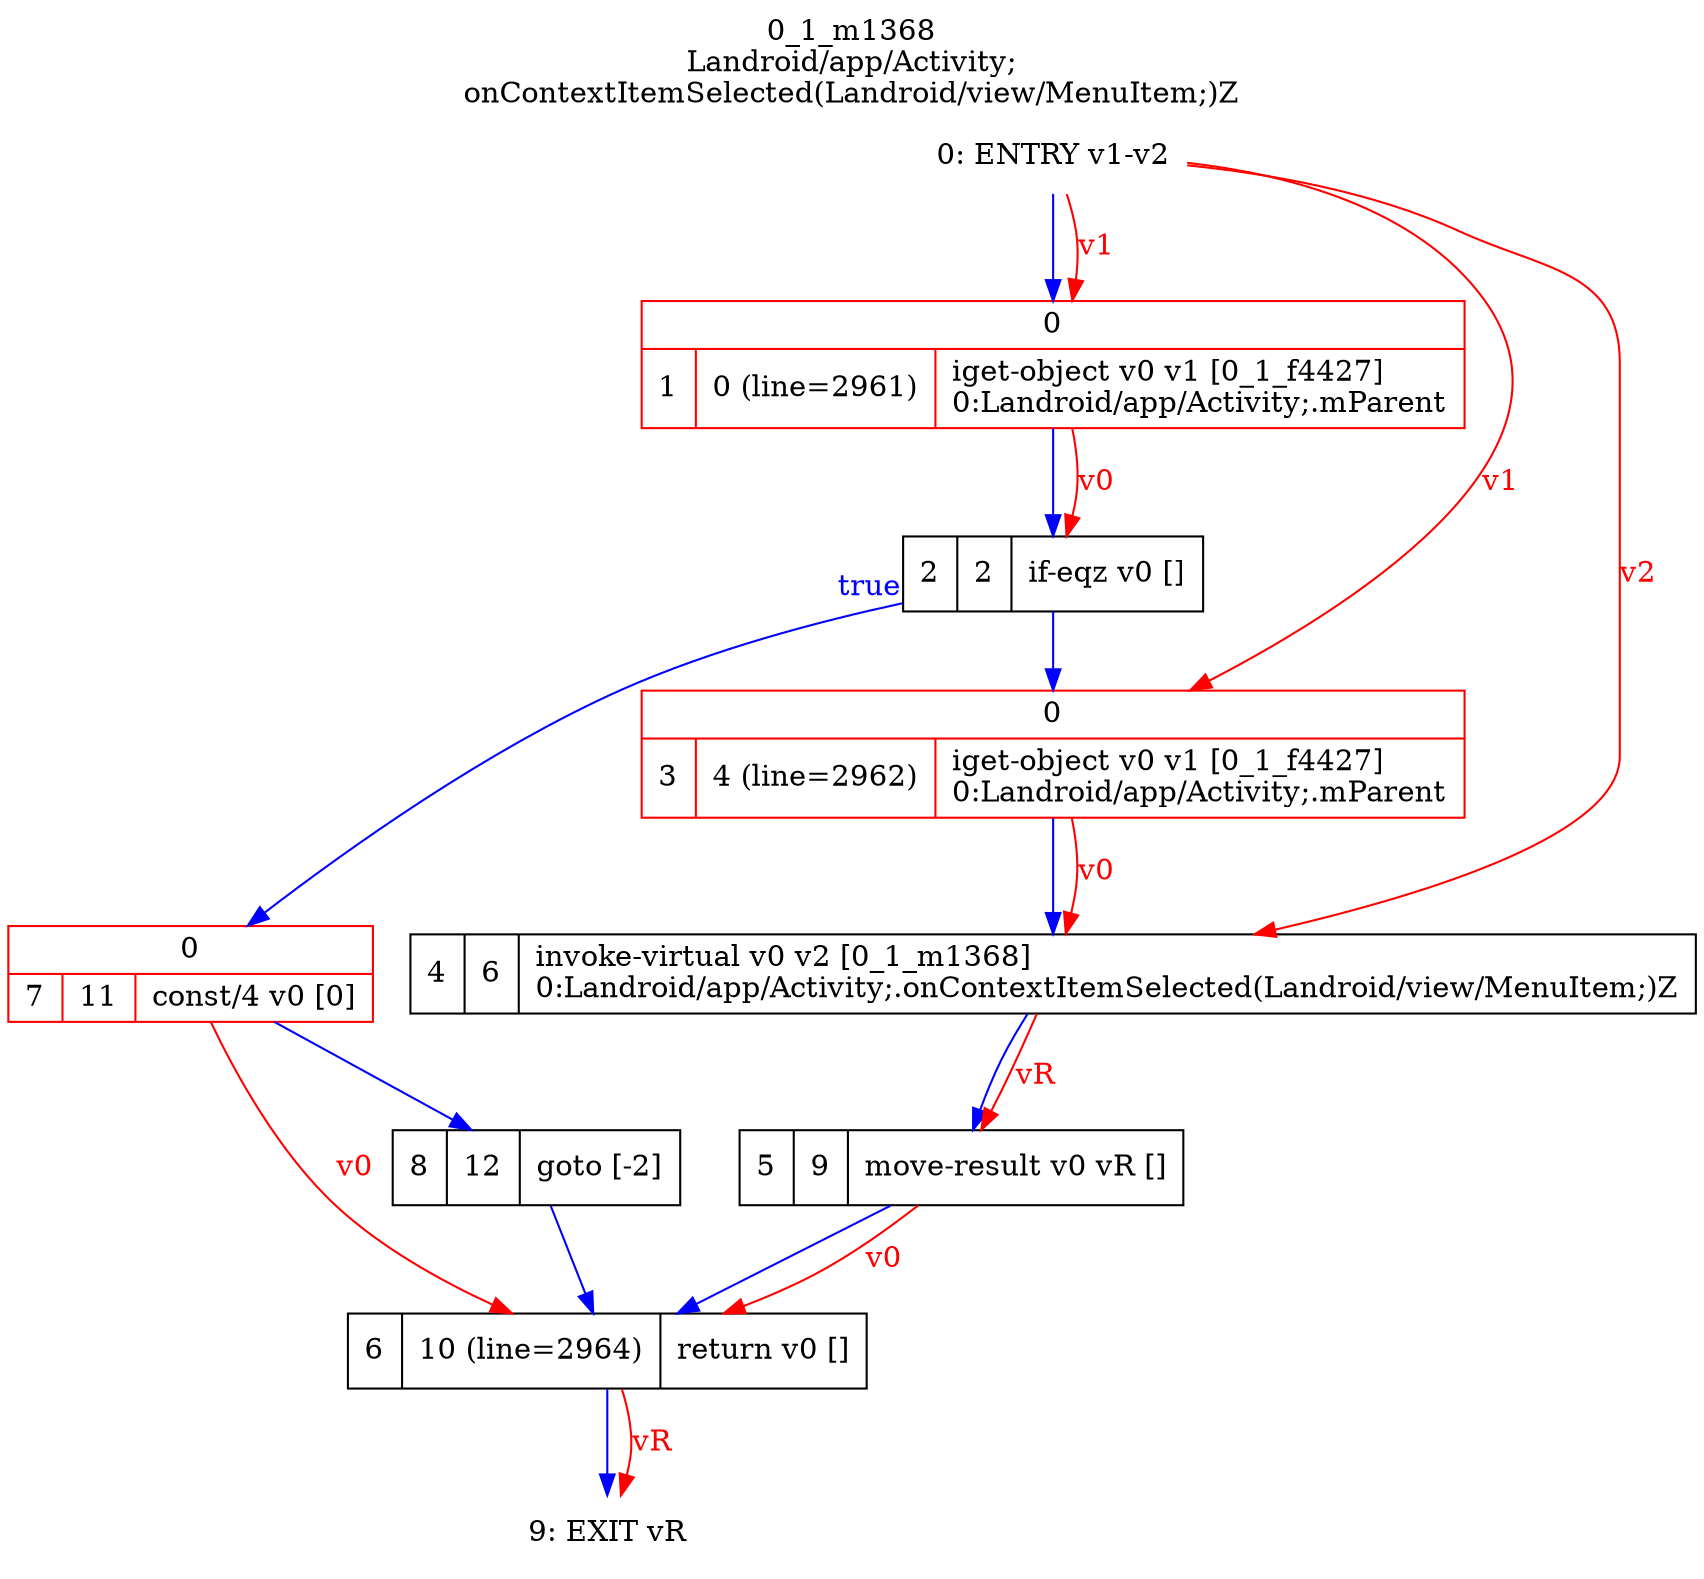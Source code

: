digraph G {
rankdir=UD;
labelloc=t;
label="0_1_m1368\nLandroid/app/Activity;
onContextItemSelected(Landroid/view/MenuItem;)Z";
0[label="0: ENTRY v1-v2",shape=plaintext];
1[label="{0|{1|0 (line=2961)|iget-object v0 v1 [0_1_f4427]\l0:Landroid/app/Activity;.mParent\l}}",shape=record, color=red];
2[label="2|2|if-eqz v0 []\l",shape=record];
3[label="{0|{3|4 (line=2962)|iget-object v0 v1 [0_1_f4427]\l0:Landroid/app/Activity;.mParent\l}}",shape=record, color=red];
4[label="4|6|invoke-virtual v0 v2 [0_1_m1368]\l0:Landroid/app/Activity;.onContextItemSelected(Landroid/view/MenuItem;)Z\l",shape=record,URL="0_1_m1368.dot"];
5[label="5|9|move-result v0 vR []\l",shape=record];
6[label="6|10 (line=2964)|return v0 []\l",shape=record];
7[label="{0|{7|11|const/4 v0 [0]\l}}",shape=record, color=red];
8[label="8|12|goto [-2]\l",shape=record];
9[label="9: EXIT vR",shape=plaintext];
0->1 [color=blue, fontcolor=blue,weight=100, taillabel=""];
1->2 [color=blue, fontcolor=blue,weight=100, taillabel=""];
2->7 [color=blue, fontcolor=blue,weight=10, taillabel="true"];
2->3 [color=blue, fontcolor=blue,weight=100, taillabel=""];
3->4 [color=blue, fontcolor=blue,weight=100, taillabel=""];
4->5 [color=blue, fontcolor=blue,weight=100, taillabel=""];
5->6 [color=blue, fontcolor=blue,weight=100, taillabel=""];
6->9 [color=blue, fontcolor=blue,weight=100, taillabel=""];
7->8 [color=blue, fontcolor=blue,weight=100, taillabel=""];
8->6 [color=blue, fontcolor=blue,weight=100, taillabel=""];
0->1 [color=red, fontcolor=red, label="v1"];
1->2 [color=red, fontcolor=red, label="v0"];
0->3 [color=red, fontcolor=red, label="v1"];
0->4 [color=red, fontcolor=red, label="v2"];
3->4 [color=red, fontcolor=red, label="v0"];
4->5 [color=red, fontcolor=red, label="vR"];
5->6 [color=red, fontcolor=red, label="v0"];
7->6 [color=red, fontcolor=red, label="v0"];
6->9 [color=red, fontcolor=red, label="vR"];
}
